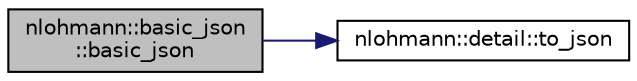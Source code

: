 digraph "nlohmann::basic_json::basic_json"
{
 // LATEX_PDF_SIZE
  edge [fontname="Helvetica",fontsize="10",labelfontname="Helvetica",labelfontsize="10"];
  node [fontname="Helvetica",fontsize="10",shape=record];
  rankdir="LR";
  Node1 [label="nlohmann::basic_json\l::basic_json",height=0.2,width=0.4,color="black", fillcolor="grey75", style="filled", fontcolor="black",tooltip="create a JSON value from compatible types"];
  Node1 -> Node2 [color="midnightblue",fontsize="10",style="solid",fontname="Helvetica"];
  Node2 [label="nlohmann::detail::to_json",height=0.2,width=0.4,color="black", fillcolor="white", style="filled",URL="$namespacenlohmann_1_1detail.html#aaa77b0c9745130b77733a92a1a2e82ec",tooltip=" "];
}
